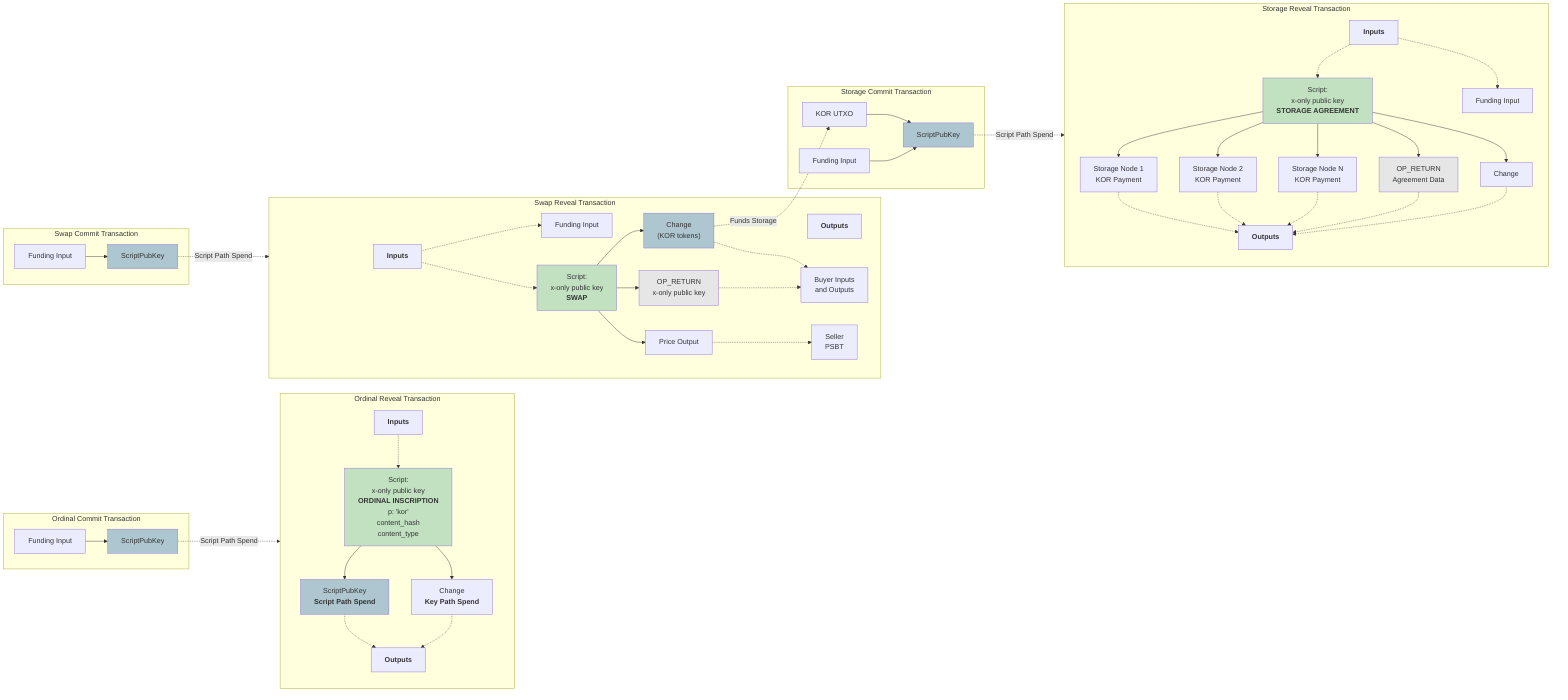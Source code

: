 graph LR
    subgraph OrdinalCommit["Ordinal Commit Transaction"]
        OC_IN[Funding Input]
        OC_OUT[ScriptPubKey]
        OC_IN --> OC_OUT
        style OC_OUT fill:#aec6cf
    end
    
    subgraph OrdinalReveal["Ordinal Reveal Transaction"]
        direction TB
        OR_INPUTS["<b>Inputs</b>"]
        OR_OUTPUTS["<b>Outputs</b>"]
        OR_IN1["Script:<br/>x-only public key<br/><b>ORDINAL INSCRIPTION</b><br/>p: 'kor'<br/>content_hash<br/>content_type"]
        OR_OUT1["ScriptPubKey<br/><b>Script Path Spend</b>"]
        OR_OUT2["Change<br/><b>Key Path Spend</b>"]
        OR_INPUTS -.-> OR_IN1
        OR_IN1 --> OR_OUT1
        OR_IN1 --> OR_OUT2
        OR_OUT1 -.-> OR_OUTPUTS
        OR_OUT2 -.-> OR_OUTPUTS
        style OR_IN1 fill:#c1e1c1
        style OR_OUT1 fill:#aec6cf
    end
    
    subgraph SwapCommit["Swap Commit Transaction"]
        SC_IN[Funding Input]
        SC_OUT[ScriptPubKey]
        SC_IN --> SC_OUT
        style SC_OUT fill:#aec6cf
    end
    
    subgraph SwapReveal["Swap Reveal Transaction"]
        direction TB
        SR_INPUTS["<b>Inputs</b>"]
        SR_OUTPUTS["<b>Outputs</b>"]
        SR_IN1["Script:<br/>x-only public key<br/><b>SWAP</b>"]
        SR_IN2[Funding Input]
        SR_OUT1["Price Output"]
        SR_OUT2["OP_RETURN<br/>x-only public key"]
        SR_OUT3["Change<br/>(KOR tokens)"]
        SR_SELLER["Seller<br/>PSBT"]
        SR_BUYER["Buyer Inputs<br/>and Outputs"]
        SR_INPUTS -.-> SR_IN1
        SR_INPUTS -.-> SR_IN2
        SR_IN1 --> SR_OUT1
        SR_IN1 --> SR_OUT2
        SR_IN1 --> SR_OUT3
        SR_OUT1 -.-> SR_SELLER
        SR_OUT2 -.-> SR_BUYER
        SR_OUT3 -.-> SR_BUYER
        style SR_IN1 fill:#c1e1c1
        style SR_OUT2 fill:#e6e6e6
        style SR_OUT3 fill:#aec6cf
    end
    
    subgraph StorageCommit["Storage Commit Transaction"]
        SAC_IN1[KOR UTXO]
        SAC_IN2[Funding Input]
        SAC_OUT[ScriptPubKey]
        SAC_IN1 --> SAC_OUT
        SAC_IN2 --> SAC_OUT
        style SAC_OUT fill:#aec6cf
    end
    
    subgraph StorageReveal["Storage Reveal Transaction"]
        direction TB
        SAR_INPUTS["<b>Inputs</b>"]
        SAR_OUTPUTS["<b>Outputs</b>"]
        SAR_IN1["Script:<br/>x-only public key<br/><b>STORAGE AGREEMENT</b>"]
        SAR_IN2[Funding Input]
        SAR_OUT1["Storage Node 1<br/>KOR Payment"]
        SAR_OUT2["Storage Node 2<br/>KOR Payment"]
        SAR_OUT3["Storage Node N<br/>KOR Payment"]
        SAR_OUT4["OP_RETURN<br/>Agreement Data"]
        SAR_OUT5[Change]
        SAR_INPUTS -.-> SAR_IN1
        SAR_INPUTS -.-> SAR_IN2
        SAR_IN1 --> SAR_OUT1
        SAR_IN1 --> SAR_OUT2
        SAR_IN1 --> SAR_OUT3
        SAR_IN1 --> SAR_OUT4
        SAR_IN1 --> SAR_OUT5
        SAR_OUT1 -.-> SAR_OUTPUTS
        SAR_OUT2 -.-> SAR_OUTPUTS
        SAR_OUT3 -.-> SAR_OUTPUTS
        SAR_OUT4 -.-> SAR_OUTPUTS
        SAR_OUT5 -.-> SAR_OUTPUTS
        style SAR_IN1 fill:#c1e1c1
        style SAR_OUT4 fill:#e6e6e6
    end
    
    OC_OUT -.->|"Script Path Spend"| OrdinalReveal
    SC_OUT -.->|"Script Path Spend"| SwapReveal
    SAC_OUT -.->|"Script Path Spend"| StorageReveal
    SR_OUT3 -.->|"Funds Storage"| SAC_IN1